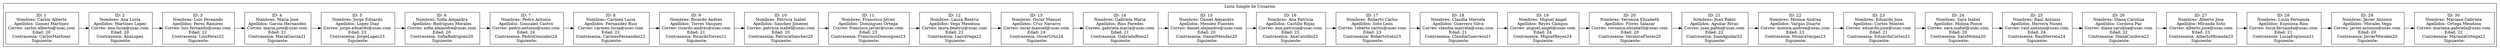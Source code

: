 digraph G {
    node [shape=record];
    rankdir=LR;
    subgraph cluster_0 {
        label = "Lista Simple de Usuarios";
        n0 [label = "{<data> ID: 1 \nNombres: Carlos Alberto \nApellidos: Gomez Martinez \nCorreo: carlos.alberto@usac.com \nEdad: 20 \nContrasenia: CarlosMartinez \nSiguiente: }"];
        n1 [label = "{<data> ID: 2 \nNombres: Ana Lucia \nApellidos: Martinez Lopez \nCorreo: ana.lucia@usac.com \nEdad: 20 \nContrasenia: AnaLopez \nSiguiente: }"];
        n2 [label = "{<data> ID: 3 \nNombres: Luis Fernando \nApellidos: Perez Ramirez \nCorreo: luis.fernando@usac.com \nEdad: 22 \nContrasenia: LuisPerez22 \nSiguiente: }"];
        n3 [label = "{<data> ID: 4 \nNombres: Maria Jose \nApellidos: Garcia Hernandez \nCorreo: maria.jose@usac.com \nEdad: 21 \nContrasenia: MariaGarcia21 \nSiguiente: }"];
        n4 [label = "{<data> ID: 5 \nNombres: Jorge Eduardo \nApellidos: Lopez Diaz \nCorreo: jorge.eduardo@usac.com \nEdad: 23 \nContrasenia: JorgeLopez23 \nSiguiente: }"];
        n5 [label = "{<data> ID: 6 \nNombres: Sofia Alejandra \nApellidos: Rodriguez Morales \nCorreo: sofia.alejandra@usac.com \nEdad: 20 \nContrasenia: SofiaRodriguez20 \nSiguiente: }"];
        n6 [label = "{<data> ID: 7 \nNombres: Pedro Antonio \nApellidos: Gonzalez Castro \nCorreo: pedro.antonio@usac.com \nEdad: 24 \nContrasenia: PedroGonzalez24 \nSiguiente: }"];
        n7 [label = "{<data> ID: 8 \nNombres: Carmen Lucia \nApellidos: Fernandez Ruiz \nCorreo: carmen.lucia@usac.com \nEdad: 22 \nContrasenia: CarmenFernandez22 \nSiguiente: }"];
        n8 [label = "{<data> ID: 9 \nNombres: Ricardo Andres \nApellidos: Torres Vazquez \nCorreo: ricardo.andres@usac.com \nEdad: 21 \nContrasenia: RicardoTorres21 \nSiguiente: }"];
        n9 [label = "{<data> ID: 10 \nNombres: Patricia Isabel \nApellidos: Sanchez Jimenez \nCorreo: patricia.isabel@usac.com \nEdad: 20 \nContrasenia: PatriciaSanchez20 \nSiguiente: }"];
        n10 [label = "{<data> ID: 11 \nNombres: Francisco Javier \nApellidos: Dominguez Ortega \nCorreo: francisco.javier@usac.com \nEdad: 23 \nContrasenia: FranciscoDominguez23 \nSiguiente: }"];
        n11 [label = "{<data> ID: 12 \nNombres: Laura Beatriz \nApellidos: Vega Mendoza \nCorreo: laura.beatriz@usac.com \nEdad: 22 \nContrasenia: LauraVega22 \nSiguiente: }"];
        n12 [label = "{<data> ID: 13 \nNombres: Oscar Manuel \nApellidos: Cruz Navarro \nCorreo: oscar.manuel@usac.com \nEdad: 24 \nContrasenia: OscarCruz24 \nSiguiente: }"];
        n13 [label = "{<data> ID: 14 \nNombres: Gabriela Maria \nApellidos: Rios Paredes \nCorreo: gabriela.maria@usac.com \nEdad: 21 \nContrasenia: GabrielaRios21 \nSiguiente: }"];
        n14 [label = "{<data> ID: 15 \nNombres: Daniel Alejandro \nApellidos: Mendez Fuentes \nCorreo: daniel.alejandro@usac.com \nEdad: 20 \nContrasenia: DanielMendez20 \nSiguiente: }"];
        n15 [label = "{<data> ID: 16 \nNombres: Ana Patricia \nApellidos: Castillo Rojas \nCorreo: ana.patricia@usac.com \nEdad: 22 \nContrasenia: AnaCastillo22 \nSiguiente: }"];
        n16 [label = "{<data> ID: 17 \nNombres: Roberto Carlos \nApellidos: Soto Leon \nCorreo: roberto.carlos@usac.com \nEdad: 23 \nContrasenia: RobertoSoto23 \nSiguiente: }"];
        n17 [label = "{<data> ID: 18 \nNombres: Claudia Marcela \nApellidos: Guerrero Silva \nCorreo: claudia.marcela@usac.com \nEdad: 21 \nContrasenia: ClaudiaGuerrero21 \nSiguiente: }"];
        n18 [label = "{<data> ID: 19 \nNombres: Miguel Angel \nApellidos: Reyes Campos \nCorreo: miguel.angel@usac.com \nEdad: 24 \nContrasenia: MiguelReyes24 \nSiguiente: }"];
        n19 [label = "{<data> ID: 20 \nNombres: Veronica Elizabeth \nApellidos: Flores Salazar \nCorreo: veronica.elizabeth@usac.com \nEdad: 20 \nContrasenia: VeronicaFlores20 \nSiguiente: }"];
        n20 [label = "{<data> ID: 21 \nNombres: Juan Pablo \nApellidos: Aguilar Rivas \nCorreo: juan.pablo@usac.com \nEdad: 22 \nContrasenia: JuanAguilar22 \nSiguiente: }"];
        n21 [label = "{<data> ID: 22 \nNombres: Monica Andrea \nApellidos: Vargas Duarte \nCorreo: monica.andrea@usac.com \nEdad: 23 \nContrasenia: MonicaVargas23 \nSiguiente: }"];
        n22 [label = "{<data> ID: 23 \nNombres: Eduardo Jose \nApellidos: Cortes Montes \nCorreo: eduardo.jose@usac.com \nEdad: 21 \nContrasenia: EduardoCortes21 \nSiguiente: }"];
        n23 [label = "{<data> ID: 24 \nNombres: Sara Isabel \nApellidos: Molina Ponce \nCorreo: sara.isabel@usac.com \nEdad: 20 \nContrasenia: SaraMolina20 \nSiguiente: }"];
        n24 [label = "{<data> ID: 25 \nNombres: Raul Antonio \nApellidos: Herrera Nunez \nCorreo: raul.antonio@usac.com \nEdad: 24 \nContrasenia: RaulHerrera24 \nSiguiente: }"];
        n25 [label = "{<data> ID: 26 \nNombres: Diana Carolina \nApellidos: Cordova Paz \nCorreo: diana.carolina@usac.com \nEdad: 22 \nContrasenia: DianaCordova22 \nSiguiente: }"];
        n26 [label = "{<data> ID: 27 \nNombres: Alberto Jose \nApellidos: Miranda Soto \nCorreo: alberto.jose@usac.com \nEdad: 23 \nContrasenia: AlbertoMiranda23 \nSiguiente: }"];
        n27 [label = "{<data> ID: 28 \nNombres: Lucia Fernanda \nApellidos: Espinoza Rios \nCorreo: lucia.fernanda@usac.com \nEdad: 21 \nContrasenia: LuciaEspinoza21 \nSiguiente: }"];
        n28 [label = "{<data> ID: 29 \nNombres: Javier Antonio \nApellidos: Morales Vega \nCorreo: javier.antonio@usac.com \nEdad: 20 \nContrasenia: JavierMorales20 \nSiguiente: }"];
        n29 [label = "{<data> ID: 30 \nNombres: Mariana Gabriela \nApellidos: Ortega Mendoza \nCorreo: mariana.gabriela@usac.com \nEdad: 22 \nContrasenia: MarianaOrtega22 \nSiguiente: }"];
        n0 -> n1;
        n1 -> n2;
        n2 -> n3;
        n3 -> n4;
        n4 -> n5;
        n5 -> n6;
        n6 -> n7;
        n7 -> n8;
        n8 -> n9;
        n9 -> n10;
        n10 -> n11;
        n11 -> n12;
        n12 -> n13;
        n13 -> n14;
        n14 -> n15;
        n15 -> n16;
        n16 -> n17;
        n17 -> n18;
        n18 -> n19;
        n19 -> n20;
        n20 -> n21;
        n21 -> n22;
        n22 -> n23;
        n23 -> n24;
        n24 -> n25;
        n25 -> n26;
        n26 -> n27;
        n27 -> n28;
        n28 -> n29;
    }
}
